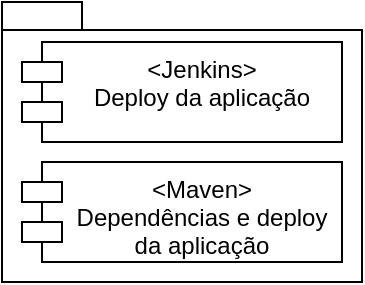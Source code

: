 <mxfile version="14.5.8" type="github"><diagram id="pOUwydJKZ514wDhYMpu4" name="Page-1"><mxGraphModel dx="1006" dy="601" grid="1" gridSize="10" guides="1" tooltips="1" connect="1" arrows="1" fold="1" page="1" pageScale="1" pageWidth="827" pageHeight="1169" math="0" shadow="0"><root><mxCell id="0"/><mxCell id="1" parent="0"/><mxCell id="jW0cubwcz3fPjzWmDo1d-1" value="" style="shape=folder;fontStyle=1;spacingTop=10;tabWidth=40;tabHeight=14;tabPosition=left;html=1;" vertex="1" parent="1"><mxGeometry x="140" y="830" width="180" height="140" as="geometry"/></mxCell><mxCell id="jW0cubwcz3fPjzWmDo1d-3" value="&lt;Jenkins&gt;&#10;Deploy da aplicação&#10;" style="shape=module;align=left;spacingLeft=20;align=center;verticalAlign=top;" vertex="1" parent="1"><mxGeometry x="150" y="850" width="160" height="50" as="geometry"/></mxCell><mxCell id="jW0cubwcz3fPjzWmDo1d-7" value="&lt;Maven&gt;&#10;Dependências e deploy&#10;da aplicação" style="shape=module;align=left;spacingLeft=20;align=center;verticalAlign=top;" vertex="1" parent="1"><mxGeometry x="150" y="910" width="160" height="50" as="geometry"/></mxCell></root></mxGraphModel></diagram></mxfile>